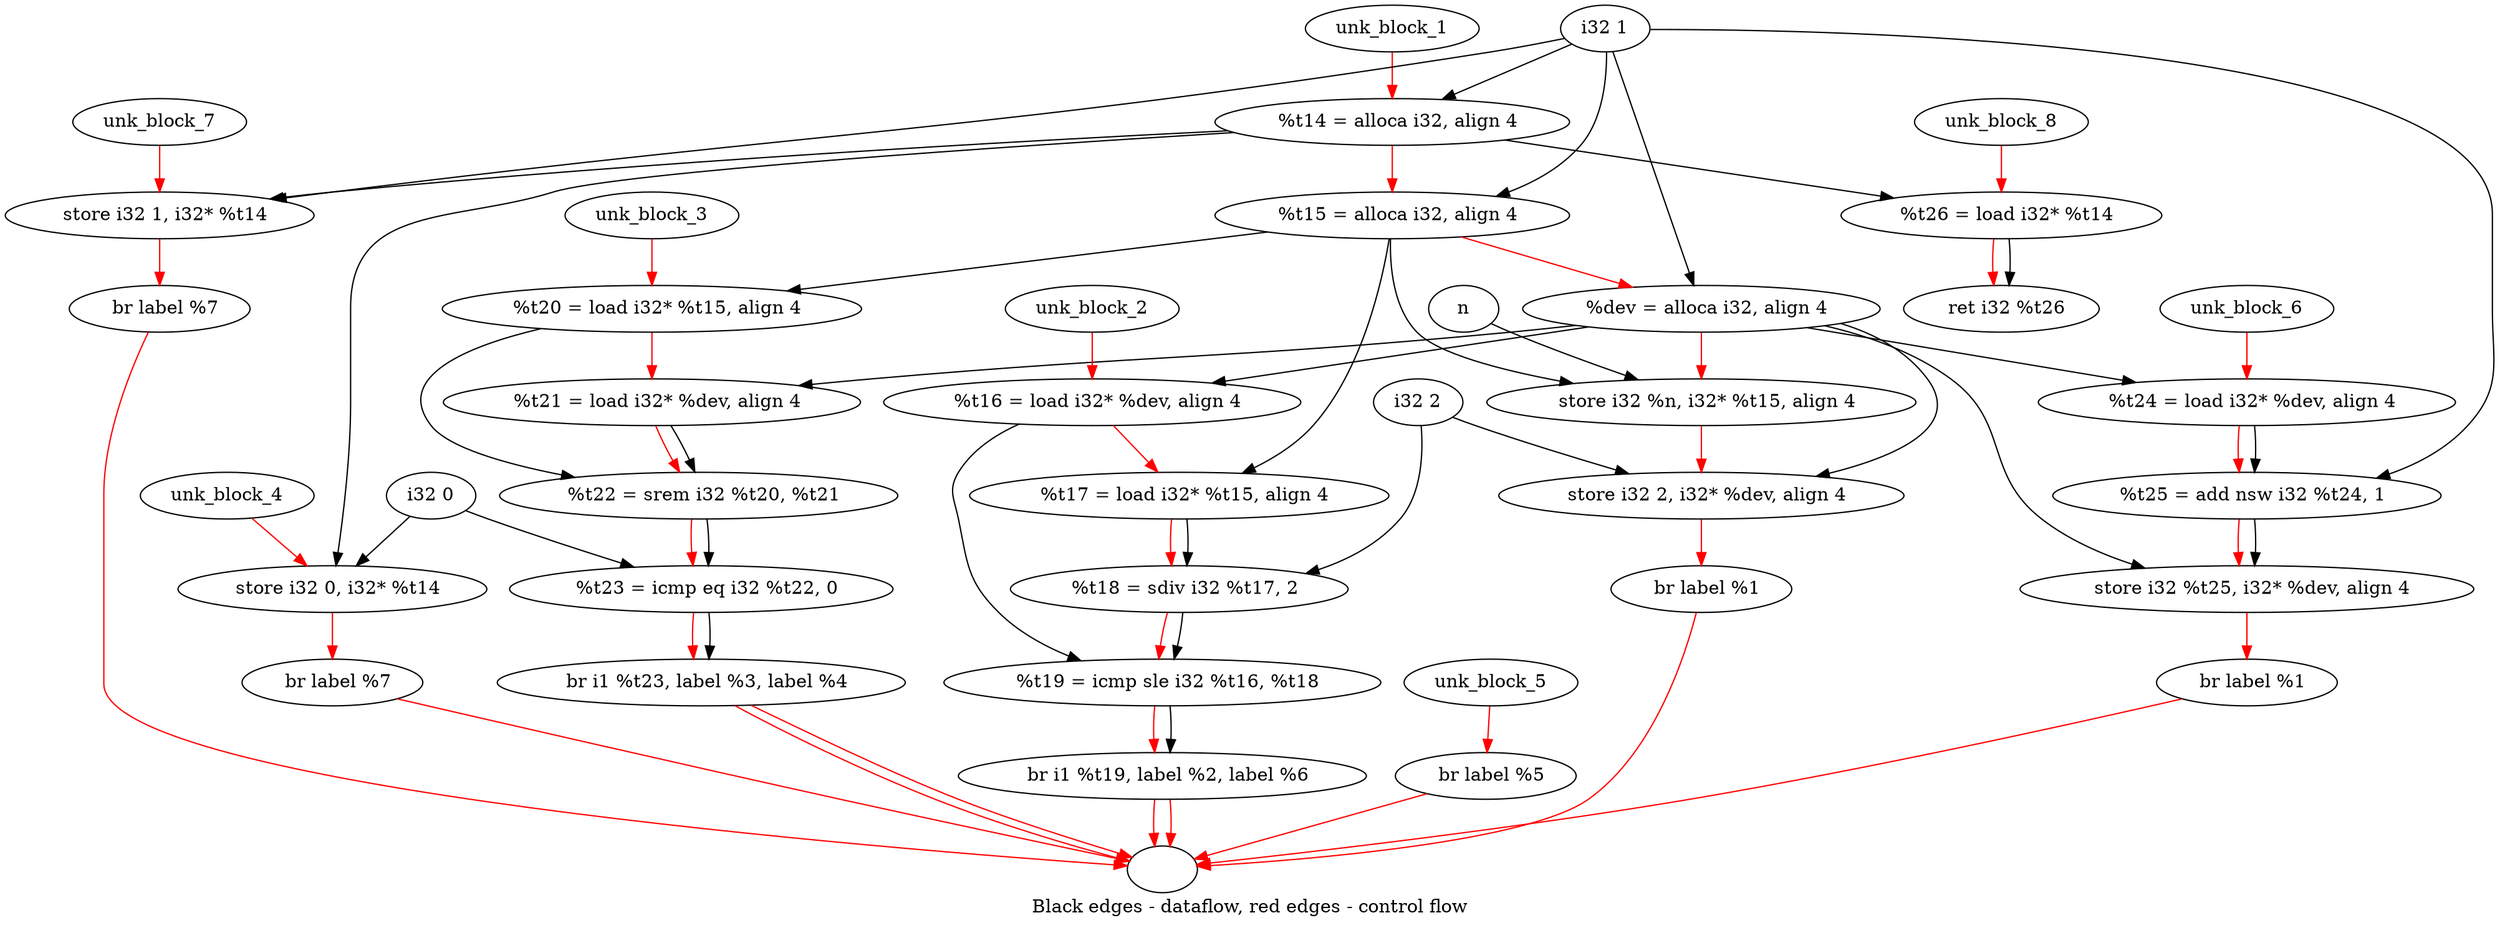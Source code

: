 digraph G {
compound=true
label="Black edges - dataflow, red edges - control flow"
"t14" [label="  %t14 = alloca i32, align 4"]
"t15" [label="  %t15 = alloca i32, align 4"]
"dev" [label="  %dev = alloca i32, align 4"]
"_1" [label="  store i32 %n, i32* %t15, align 4"]
"_2" [label="  store i32 2, i32* %dev, align 4"]
"_3" [label="  br label %1"]
"unk_block_1" -> "t14"[color=red]
"i32 1" -> "t14"
"t14" -> "t15"[color=red weight=2]
"i32 1" -> "t15"
"t15" -> "dev"[color=red weight=2]
"i32 1" -> "dev"
"dev" -> "_1"[color=red weight=2]
"n" -> "_1"
"t15" -> "_1"
"_1" -> "_2"[color=red weight=2]
"i32 2" -> "_2"
"dev" -> "_2"
"_2" -> "_3"[color=red weight=2]
"_3" -> ""[color=red]

"t16" [label="  %t16 = load i32* %dev, align 4"]
"t17" [label="  %t17 = load i32* %t15, align 4"]
"t18" [label="  %t18 = sdiv i32 %t17, 2"]
"t19" [label="  %t19 = icmp sle i32 %t16, %t18"]
"_4" [label="  br i1 %t19, label %2, label %6"]
"unk_block_2" -> "t16"[color=red]
"dev" -> "t16"
"t16" -> "t17"[color=red weight=2]
"t15" -> "t17"
"t17" -> "t18"[color=red weight=2]
"t17" -> "t18"
"i32 2" -> "t18"
"t18" -> "t19"[color=red weight=2]
"t16" -> "t19"
"t18" -> "t19"
"t19" -> "_4"[color=red weight=2]
"t19" -> "_4"
"_4" -> ""[color=red]
"_4" -> ""[color=red]

"t20" [label="  %t20 = load i32* %t15, align 4"]
"t21" [label="  %t21 = load i32* %dev, align 4"]
"t22" [label="  %t22 = srem i32 %t20, %t21"]
"t23" [label="  %t23 = icmp eq i32 %t22, 0"]
"_5" [label="  br i1 %t23, label %3, label %4"]
"unk_block_3" -> "t20"[color=red]
"t15" -> "t20"
"t20" -> "t21"[color=red weight=2]
"dev" -> "t21"
"t21" -> "t22"[color=red weight=2]
"t20" -> "t22"
"t21" -> "t22"
"t22" -> "t23"[color=red weight=2]
"t22" -> "t23"
"i32 0" -> "t23"
"t23" -> "_5"[color=red weight=2]
"t23" -> "_5"
"_5" -> ""[color=red]
"_5" -> ""[color=red]

"_6" [label="  store i32 0, i32* %t14"]
"_7" [label="  br label %7"]
"unk_block_4" -> "_6"[color=red]
"i32 0" -> "_6"
"t14" -> "_6"
"_6" -> "_7"[color=red weight=2]
"_7" -> ""[color=red]

"_8" [label="  br label %5"]
"unk_block_5" -> "_8"[color=red]
"_8" -> ""[color=red]

"t24" [label="  %t24 = load i32* %dev, align 4"]
"t25" [label="  %t25 = add nsw i32 %t24, 1"]
"_9" [label="  store i32 %t25, i32* %dev, align 4"]
"_10" [label="  br label %1"]
"unk_block_6" -> "t24"[color=red]
"dev" -> "t24"
"t24" -> "t25"[color=red weight=2]
"t24" -> "t25"
"i32 1" -> "t25"
"t25" -> "_9"[color=red weight=2]
"t25" -> "_9"
"dev" -> "_9"
"_9" -> "_10"[color=red weight=2]
"_10" -> ""[color=red]

"_11" [label="  store i32 1, i32* %t14"]
"_12" [label="  br label %7"]
"unk_block_7" -> "_11"[color=red]
"i32 1" -> "_11"
"t14" -> "_11"
"_11" -> "_12"[color=red weight=2]
"_12" -> ""[color=red]

"t26" [label="  %t26 = load i32* %t14"]
"_13" [label="  ret i32 %t26"]
"unk_block_8" -> "t26"[color=red]
"t14" -> "t26"
"t26" -> "_13"[color=red weight=2]
"t26" -> "_13"

}

